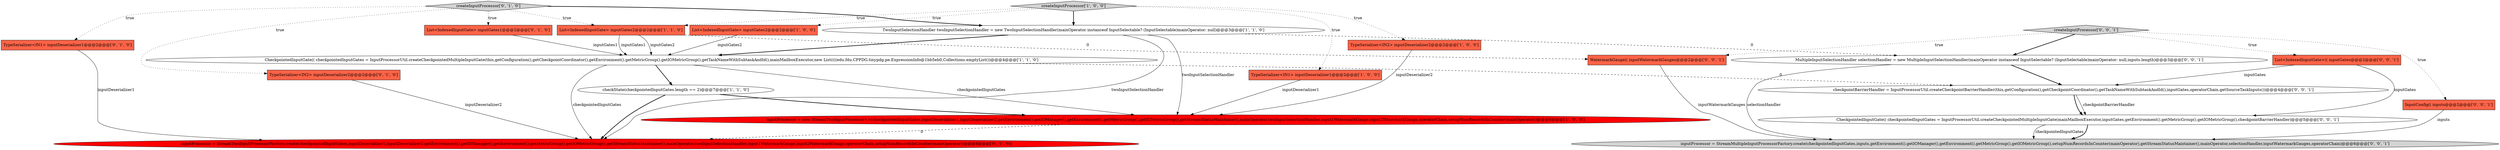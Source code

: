 digraph {
6 [style = filled, label = "List<IndexedInputGate> inputGates2@@@2@@@['1', '0', '0']", fillcolor = tomato, shape = box image = "AAA0AAABBB1BBB"];
19 [style = filled, label = "MultipleInputSelectionHandler selectionHandler = new MultipleInputSelectionHandler(mainOperator instanceof InputSelectable? (InputSelectable)mainOperator: null,inputs.length)@@@3@@@['0', '0', '1']", fillcolor = white, shape = ellipse image = "AAA0AAABBB3BBB"];
20 [style = filled, label = "inputProcessor = StreamMultipleInputProcessorFactory.create(checkpointedInputGates,inputs,getEnvironment().getIOManager(),getEnvironment().getMetricGroup().getIOMetricGroup(),setupNumRecordsInCounter(mainOperator),getStreamStatusMaintainer(),mainOperator,selectionHandler,inputWatermarkGauges,operatorChain)@@@6@@@['0', '0', '1']", fillcolor = lightgray, shape = ellipse image = "AAA0AAABBB3BBB"];
0 [style = filled, label = "checkState(checkpointedInputGates.length == 2)@@@7@@@['1', '1', '0']", fillcolor = white, shape = ellipse image = "AAA0AAABBB1BBB"];
7 [style = filled, label = "List<IndexedInputGate> inputGates2@@@2@@@['1', '1', '0']", fillcolor = tomato, shape = box image = "AAA0AAABBB1BBB"];
17 [style = filled, label = "InputConfig(( inputs@@@2@@@['0', '0', '1']", fillcolor = tomato, shape = box image = "AAA0AAABBB3BBB"];
13 [style = filled, label = "createInputProcessor['0', '1', '0']", fillcolor = lightgray, shape = diamond image = "AAA0AAABBB2BBB"];
18 [style = filled, label = "WatermarkGauge(( inputWatermarkGauges@@@2@@@['0', '0', '1']", fillcolor = tomato, shape = box image = "AAA0AAABBB3BBB"];
1 [style = filled, label = "TwoInputSelectionHandler twoInputSelectionHandler = new TwoInputSelectionHandler(mainOperator instanceof InputSelectable? (InputSelectable)mainOperator: null)@@@3@@@['1', '1', '0']", fillcolor = white, shape = ellipse image = "AAA0AAABBB1BBB"];
12 [style = filled, label = "inputProcessor = StreamTwoInputProcessorFactory.create(checkpointedInputGates,inputDeserializer1,inputDeserializer2,getEnvironment().getIOManager(),getEnvironment().getMetricGroup().getIOMetricGroup(),getStreamStatusMaintainer(),mainOperator,twoInputSelectionHandler,input1WatermarkGauge,input2WatermarkGauge,operatorChain,setupNumRecordsInCounter(mainOperator))@@@8@@@['0', '1', '0']", fillcolor = red, shape = ellipse image = "AAA1AAABBB2BBB"];
10 [style = filled, label = "TypeSerializer<IN1> inputDeserializer1@@@2@@@['0', '1', '0']", fillcolor = tomato, shape = box image = "AAA0AAABBB2BBB"];
11 [style = filled, label = "TypeSerializer<IN2> inputDeserializer2@@@2@@@['0', '1', '0']", fillcolor = tomato, shape = box image = "AAA0AAABBB2BBB"];
15 [style = filled, label = "createInputProcessor['0', '0', '1']", fillcolor = lightgray, shape = diamond image = "AAA0AAABBB3BBB"];
21 [style = filled, label = "CheckpointedInputGate(( checkpointedInputGates = InputProcessorUtil.createCheckpointedMultipleInputGate(mainMailboxExecutor,inputGates,getEnvironment().getMetricGroup().getIOMetricGroup(),checkpointBarrierHandler)@@@5@@@['0', '0', '1']", fillcolor = white, shape = ellipse image = "AAA0AAABBB3BBB"];
4 [style = filled, label = "TypeSerializer<IN2> inputDeserializer2@@@2@@@['1', '0', '0']", fillcolor = tomato, shape = box image = "AAA0AAABBB1BBB"];
8 [style = filled, label = "inputProcessor = new StreamTwoInputProcessor<>(checkpointedInputGates,inputDeserializer1,inputDeserializer2,getEnvironment().getIOManager(),getEnvironment().getMetricGroup().getIOMetricGroup(),getStreamStatusMaintainer(),mainOperator,twoInputSelectionHandler,input1WatermarkGauge,input2WatermarkGauge,operatorChain,setupNumRecordsInCounter(mainOperator))@@@8@@@['1', '0', '0']", fillcolor = red, shape = ellipse image = "AAA1AAABBB1BBB"];
14 [style = filled, label = "checkpointBarrierHandler = InputProcessorUtil.createCheckpointBarrierHandler(this,getConfiguration(),getCheckpointCoordinator(),getTaskNameWithSubtaskAndId(),inputGates,operatorChain.getSourceTaskInputs())@@@4@@@['0', '0', '1']", fillcolor = white, shape = ellipse image = "AAA0AAABBB3BBB"];
2 [style = filled, label = "createInputProcessor['1', '0', '0']", fillcolor = lightgray, shape = diamond image = "AAA0AAABBB1BBB"];
5 [style = filled, label = "CheckpointedInputGate(( checkpointedInputGates = InputProcessorUtil.createCheckpointedMultipleInputGate(this,getConfiguration(),getCheckpointCoordinator(),getEnvironment().getMetricGroup().getIOMetricGroup(),getTaskNameWithSubtaskAndId(),mainMailboxExecutor,new List((((edu.fdu.CPPDG.tinypdg.pe.ExpressionInfo@1bb5eb0,Collections.emptyList())@@@4@@@['1', '1', '0']", fillcolor = white, shape = ellipse image = "AAA0AAABBB1BBB"];
16 [style = filled, label = "List<IndexedInputGate>(( inputGates@@@2@@@['0', '0', '1']", fillcolor = tomato, shape = box image = "AAA0AAABBB3BBB"];
9 [style = filled, label = "List<IndexedInputGate> inputGates1@@@2@@@['0', '1', '0']", fillcolor = tomato, shape = box image = "AAA0AAABBB2BBB"];
3 [style = filled, label = "TypeSerializer<IN1> inputDeserializer1@@@2@@@['1', '0', '0']", fillcolor = tomato, shape = box image = "AAA0AAABBB1BBB"];
1->5 [style = bold, label=""];
2->3 [style = dotted, label="true"];
10->12 [style = solid, label="inputDeserializer1"];
6->5 [style = solid, label="inputGates2"];
5->14 [style = dashed, label="0"];
7->18 [style = dashed, label="0"];
16->14 [style = solid, label="inputGates"];
2->1 [style = bold, label=""];
16->21 [style = solid, label="inputGates"];
0->12 [style = bold, label=""];
15->18 [style = dotted, label="true"];
1->19 [style = dashed, label="0"];
8->12 [style = dashed, label="0"];
13->7 [style = dotted, label="true"];
15->16 [style = dotted, label="true"];
15->19 [style = bold, label=""];
13->10 [style = dotted, label="true"];
1->8 [style = solid, label="twoInputSelectionHandler"];
3->8 [style = solid, label="inputDeserializer1"];
13->1 [style = bold, label=""];
14->21 [style = solid, label="checkpointBarrierHandler"];
5->8 [style = solid, label="checkpointedInputGates"];
15->17 [style = dotted, label="true"];
18->20 [style = solid, label="inputWatermarkGauges"];
21->20 [style = solid, label="checkpointedInputGates"];
19->20 [style = solid, label="selectionHandler"];
19->14 [style = bold, label=""];
21->20 [style = bold, label=""];
5->0 [style = bold, label=""];
2->6 [style = dotted, label="true"];
1->12 [style = solid, label="twoInputSelectionHandler"];
5->12 [style = solid, label="checkpointedInputGates"];
2->7 [style = dotted, label="true"];
2->4 [style = dotted, label="true"];
0->8 [style = bold, label=""];
13->11 [style = dotted, label="true"];
9->5 [style = solid, label="inputGates1"];
7->5 [style = solid, label="inputGates1"];
7->5 [style = solid, label="inputGates2"];
17->20 [style = solid, label="inputs"];
14->21 [style = bold, label=""];
4->8 [style = solid, label="inputDeserializer2"];
11->12 [style = solid, label="inputDeserializer2"];
13->9 [style = dotted, label="true"];
}
